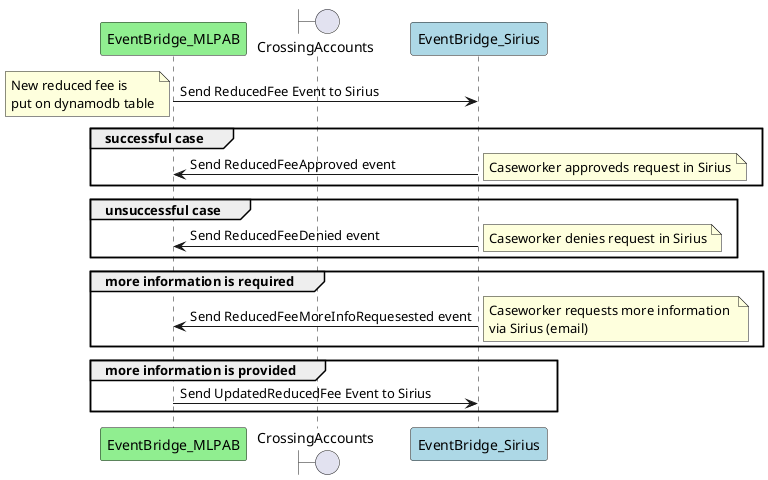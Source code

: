 @startuml
participant EventBridge_MLPAB #lightgreen
boundary CrossingAccounts
participant EventBridge_Sirius #lightblue

EventBridge_MLPAB->EventBridge_Sirius: Send ReducedFee Event to Sirius

group successful case

  note left: New reduced fee is \nput on dynamodb table
  EventBridge_Sirius->EventBridge_MLPAB: Send ReducedFeeApproved event
  note right: Caseworker approveds request in Sirius
  end

group unsuccessful case

  EventBridge_Sirius->EventBridge_MLPAB: Send ReducedFeeDenied event
  note right: Caseworker denies request in Sirius
  end

group more information is required
  EventBridge_Sirius->EventBridge_MLPAB: Send ReducedFeeMoreInfoRequesested event
  note right: Caseworker requests more information \nvia Sirius (email)
  end

group more information is provided
  EventBridge_MLPAB->EventBridge_Sirius: Send UpdatedReducedFee Event to Sirius
  end
@enduml
